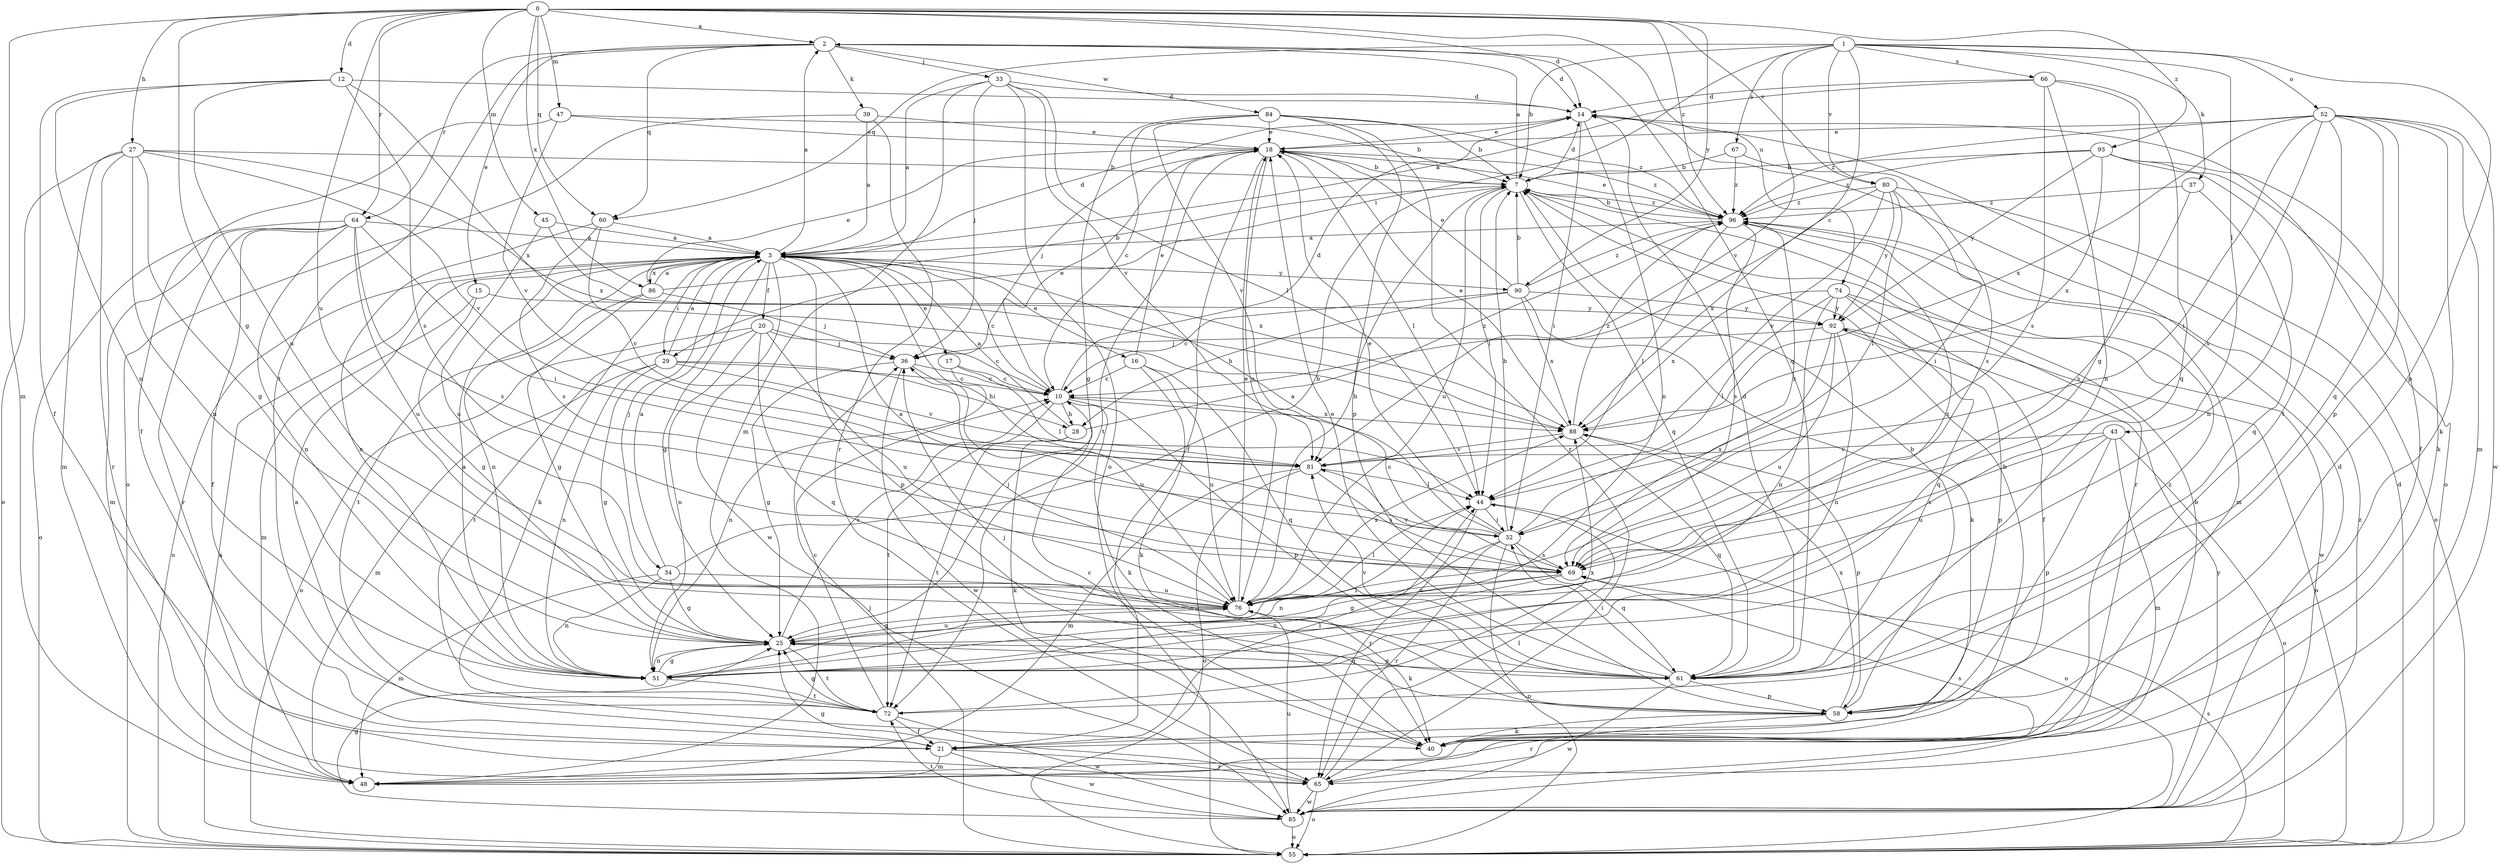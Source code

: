 strict digraph  {
0;
1;
2;
3;
7;
10;
12;
14;
15;
16;
17;
18;
20;
21;
25;
27;
28;
29;
32;
33;
34;
36;
37;
39;
40;
43;
44;
45;
47;
48;
51;
52;
55;
58;
60;
61;
64;
65;
66;
67;
69;
72;
74;
76;
80;
81;
84;
85;
86;
88;
90;
92;
93;
96;
0 -> 2  [label=a];
0 -> 12  [label=d];
0 -> 14  [label=d];
0 -> 25  [label=g];
0 -> 27  [label=h];
0 -> 45  [label=m];
0 -> 47  [label=m];
0 -> 48  [label=m];
0 -> 60  [label=q];
0 -> 64  [label=r];
0 -> 74  [label=u];
0 -> 76  [label=u];
0 -> 80  [label=v];
0 -> 86  [label=x];
0 -> 90  [label=y];
0 -> 93  [label=z];
0 -> 96  [label=z];
1 -> 7  [label=b];
1 -> 10  [label=c];
1 -> 29  [label=i];
1 -> 37  [label=k];
1 -> 43  [label=l];
1 -> 52  [label=o];
1 -> 58  [label=p];
1 -> 60  [label=q];
1 -> 66  [label=s];
1 -> 67  [label=s];
1 -> 80  [label=v];
1 -> 81  [label=v];
2 -> 14  [label=d];
2 -> 15  [label=e];
2 -> 33  [label=j];
2 -> 39  [label=k];
2 -> 60  [label=q];
2 -> 61  [label=q];
2 -> 64  [label=r];
2 -> 72  [label=t];
2 -> 84  [label=w];
3 -> 2  [label=a];
3 -> 10  [label=c];
3 -> 14  [label=d];
3 -> 16  [label=e];
3 -> 17  [label=e];
3 -> 20  [label=f];
3 -> 25  [label=g];
3 -> 29  [label=i];
3 -> 32  [label=i];
3 -> 34  [label=j];
3 -> 40  [label=k];
3 -> 51  [label=n];
3 -> 55  [label=o];
3 -> 58  [label=p];
3 -> 85  [label=w];
3 -> 86  [label=x];
3 -> 90  [label=y];
7 -> 2  [label=a];
7 -> 14  [label=d];
7 -> 44  [label=l];
7 -> 61  [label=q];
7 -> 65  [label=r];
7 -> 76  [label=u];
7 -> 96  [label=z];
10 -> 14  [label=d];
10 -> 18  [label=e];
10 -> 28  [label=h];
10 -> 40  [label=k];
10 -> 58  [label=p];
10 -> 72  [label=t];
10 -> 88  [label=x];
12 -> 14  [label=d];
12 -> 21  [label=f];
12 -> 51  [label=n];
12 -> 69  [label=s];
12 -> 76  [label=u];
12 -> 88  [label=x];
14 -> 18  [label=e];
14 -> 32  [label=i];
14 -> 51  [label=n];
14 -> 55  [label=o];
15 -> 25  [label=g];
15 -> 48  [label=m];
15 -> 92  [label=y];
16 -> 10  [label=c];
16 -> 18  [label=e];
16 -> 40  [label=k];
16 -> 61  [label=q];
16 -> 76  [label=u];
17 -> 10  [label=c];
17 -> 44  [label=l];
17 -> 51  [label=n];
18 -> 7  [label=b];
18 -> 21  [label=f];
18 -> 36  [label=j];
18 -> 44  [label=l];
18 -> 72  [label=t];
18 -> 76  [label=u];
18 -> 96  [label=z];
20 -> 10  [label=c];
20 -> 36  [label=j];
20 -> 51  [label=n];
20 -> 55  [label=o];
20 -> 61  [label=q];
20 -> 72  [label=t];
20 -> 76  [label=u];
21 -> 3  [label=a];
21 -> 44  [label=l];
21 -> 48  [label=m];
21 -> 65  [label=r];
21 -> 85  [label=w];
25 -> 10  [label=c];
25 -> 51  [label=n];
25 -> 61  [label=q];
25 -> 72  [label=t];
25 -> 76  [label=u];
27 -> 7  [label=b];
27 -> 25  [label=g];
27 -> 48  [label=m];
27 -> 51  [label=n];
27 -> 55  [label=o];
27 -> 65  [label=r];
27 -> 81  [label=v];
27 -> 88  [label=x];
28 -> 3  [label=a];
28 -> 40  [label=k];
28 -> 72  [label=t];
28 -> 96  [label=z];
29 -> 3  [label=a];
29 -> 10  [label=c];
29 -> 25  [label=g];
29 -> 28  [label=h];
29 -> 48  [label=m];
29 -> 51  [label=n];
29 -> 81  [label=v];
32 -> 3  [label=a];
32 -> 7  [label=b];
32 -> 10  [label=c];
32 -> 18  [label=e];
32 -> 51  [label=n];
32 -> 55  [label=o];
32 -> 61  [label=q];
32 -> 65  [label=r];
32 -> 69  [label=s];
32 -> 96  [label=z];
33 -> 3  [label=a];
33 -> 14  [label=d];
33 -> 36  [label=j];
33 -> 44  [label=l];
33 -> 48  [label=m];
33 -> 55  [label=o];
33 -> 81  [label=v];
34 -> 3  [label=a];
34 -> 7  [label=b];
34 -> 25  [label=g];
34 -> 48  [label=m];
34 -> 51  [label=n];
34 -> 76  [label=u];
36 -> 10  [label=c];
36 -> 25  [label=g];
36 -> 76  [label=u];
36 -> 85  [label=w];
37 -> 61  [label=q];
37 -> 69  [label=s];
37 -> 96  [label=z];
39 -> 3  [label=a];
39 -> 18  [label=e];
39 -> 55  [label=o];
39 -> 65  [label=r];
40 -> 7  [label=b];
40 -> 10  [label=c];
40 -> 96  [label=z];
43 -> 48  [label=m];
43 -> 55  [label=o];
43 -> 58  [label=p];
43 -> 69  [label=s];
43 -> 76  [label=u];
43 -> 81  [label=v];
44 -> 32  [label=i];
44 -> 55  [label=o];
44 -> 65  [label=r];
45 -> 3  [label=a];
45 -> 76  [label=u];
45 -> 88  [label=x];
47 -> 7  [label=b];
47 -> 18  [label=e];
47 -> 21  [label=f];
47 -> 81  [label=v];
51 -> 3  [label=a];
51 -> 25  [label=g];
51 -> 44  [label=l];
51 -> 72  [label=t];
52 -> 18  [label=e];
52 -> 32  [label=i];
52 -> 40  [label=k];
52 -> 48  [label=m];
52 -> 58  [label=p];
52 -> 61  [label=q];
52 -> 69  [label=s];
52 -> 72  [label=t];
52 -> 85  [label=w];
52 -> 88  [label=x];
52 -> 96  [label=z];
55 -> 3  [label=a];
55 -> 14  [label=d];
55 -> 36  [label=j];
55 -> 69  [label=s];
58 -> 7  [label=b];
58 -> 36  [label=j];
58 -> 40  [label=k];
58 -> 65  [label=r];
58 -> 88  [label=x];
60 -> 3  [label=a];
60 -> 51  [label=n];
60 -> 69  [label=s];
60 -> 81  [label=v];
61 -> 14  [label=d];
61 -> 18  [label=e];
61 -> 25  [label=g];
61 -> 32  [label=i];
61 -> 58  [label=p];
61 -> 81  [label=v];
61 -> 85  [label=w];
64 -> 3  [label=a];
64 -> 21  [label=f];
64 -> 32  [label=i];
64 -> 48  [label=m];
64 -> 51  [label=n];
64 -> 55  [label=o];
64 -> 65  [label=r];
64 -> 69  [label=s];
64 -> 76  [label=u];
65 -> 25  [label=g];
65 -> 44  [label=l];
65 -> 55  [label=o];
65 -> 69  [label=s];
65 -> 85  [label=w];
66 -> 3  [label=a];
66 -> 14  [label=d];
66 -> 25  [label=g];
66 -> 51  [label=n];
66 -> 61  [label=q];
66 -> 69  [label=s];
67 -> 7  [label=b];
67 -> 69  [label=s];
67 -> 96  [label=z];
69 -> 3  [label=a];
69 -> 25  [label=g];
69 -> 51  [label=n];
69 -> 76  [label=u];
69 -> 81  [label=v];
72 -> 10  [label=c];
72 -> 21  [label=f];
72 -> 25  [label=g];
72 -> 85  [label=w];
72 -> 88  [label=x];
74 -> 21  [label=f];
74 -> 44  [label=l];
74 -> 51  [label=n];
74 -> 61  [label=q];
74 -> 85  [label=w];
74 -> 88  [label=x];
74 -> 92  [label=y];
76 -> 7  [label=b];
76 -> 18  [label=e];
76 -> 25  [label=g];
76 -> 36  [label=j];
76 -> 40  [label=k];
76 -> 44  [label=l];
76 -> 88  [label=x];
76 -> 96  [label=z];
80 -> 32  [label=i];
80 -> 44  [label=l];
80 -> 55  [label=o];
80 -> 81  [label=v];
80 -> 88  [label=x];
80 -> 92  [label=y];
80 -> 96  [label=z];
81 -> 44  [label=l];
81 -> 48  [label=m];
81 -> 55  [label=o];
81 -> 69  [label=s];
84 -> 7  [label=b];
84 -> 10  [label=c];
84 -> 18  [label=e];
84 -> 25  [label=g];
84 -> 58  [label=p];
84 -> 65  [label=r];
84 -> 81  [label=v];
84 -> 96  [label=z];
85 -> 7  [label=b];
85 -> 14  [label=d];
85 -> 25  [label=g];
85 -> 55  [label=o];
85 -> 72  [label=t];
85 -> 76  [label=u];
85 -> 92  [label=y];
85 -> 96  [label=z];
86 -> 3  [label=a];
86 -> 7  [label=b];
86 -> 18  [label=e];
86 -> 25  [label=g];
86 -> 36  [label=j];
86 -> 72  [label=t];
88 -> 18  [label=e];
88 -> 58  [label=p];
88 -> 61  [label=q];
88 -> 81  [label=v];
88 -> 96  [label=z];
90 -> 7  [label=b];
90 -> 10  [label=c];
90 -> 18  [label=e];
90 -> 28  [label=h];
90 -> 40  [label=k];
90 -> 88  [label=x];
90 -> 92  [label=y];
90 -> 96  [label=z];
92 -> 36  [label=j];
92 -> 51  [label=n];
92 -> 55  [label=o];
92 -> 58  [label=p];
92 -> 69  [label=s];
92 -> 76  [label=u];
93 -> 7  [label=b];
93 -> 21  [label=f];
93 -> 40  [label=k];
93 -> 51  [label=n];
93 -> 88  [label=x];
93 -> 92  [label=y];
93 -> 96  [label=z];
96 -> 3  [label=a];
96 -> 7  [label=b];
96 -> 18  [label=e];
96 -> 44  [label=l];
96 -> 48  [label=m];
96 -> 69  [label=s];
}
